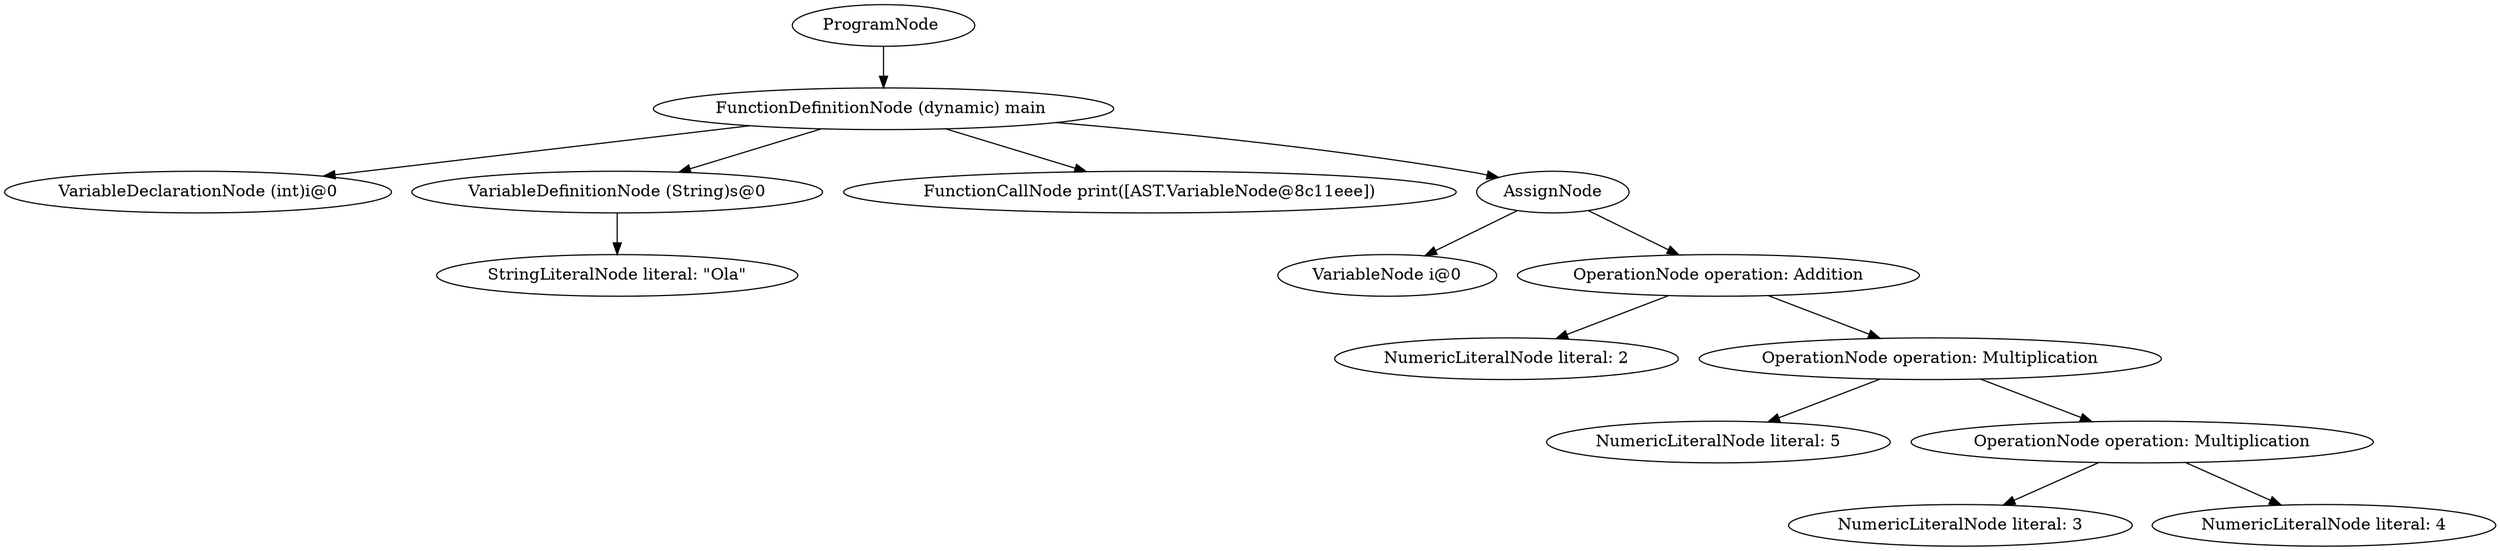 digraph {
graph [ordering="out"];
node0[label="ProgramNode "];
node1[label="FunctionDefinitionNode (dynamic) main "];
node2[label="VariableDeclarationNode (int)i@0"];
node1 -> node2;
node3[label="VariableDefinitionNode (String)s@0"];
node4[label="StringLiteralNode literal: \"Ola\""];
node3 -> node4;
node1 -> node3;
node5[label="FunctionCallNode print([AST.VariableNode@8c11eee])"];
node1 -> node5;
node6[label="AssignNode"];
node7[label="VariableNode i@0"];
node6 -> node7;
node8[label="OperationNode operation: Addition"];
node9[label="NumericLiteralNode literal: 2"];
node8 -> node9;
node10[label="OperationNode operation: Multiplication"];
node11[label="NumericLiteralNode literal: 5"];
node10 -> node11;
node12[label="OperationNode operation: Multiplication"];
node13[label="NumericLiteralNode literal: 3"];
node12 -> node13;
node14[label="NumericLiteralNode literal: 4"];
node12 -> node14;
node10 -> node12;
node8 -> node10;
node6 -> node8;
node1 -> node6;
node0 -> node1;
}
